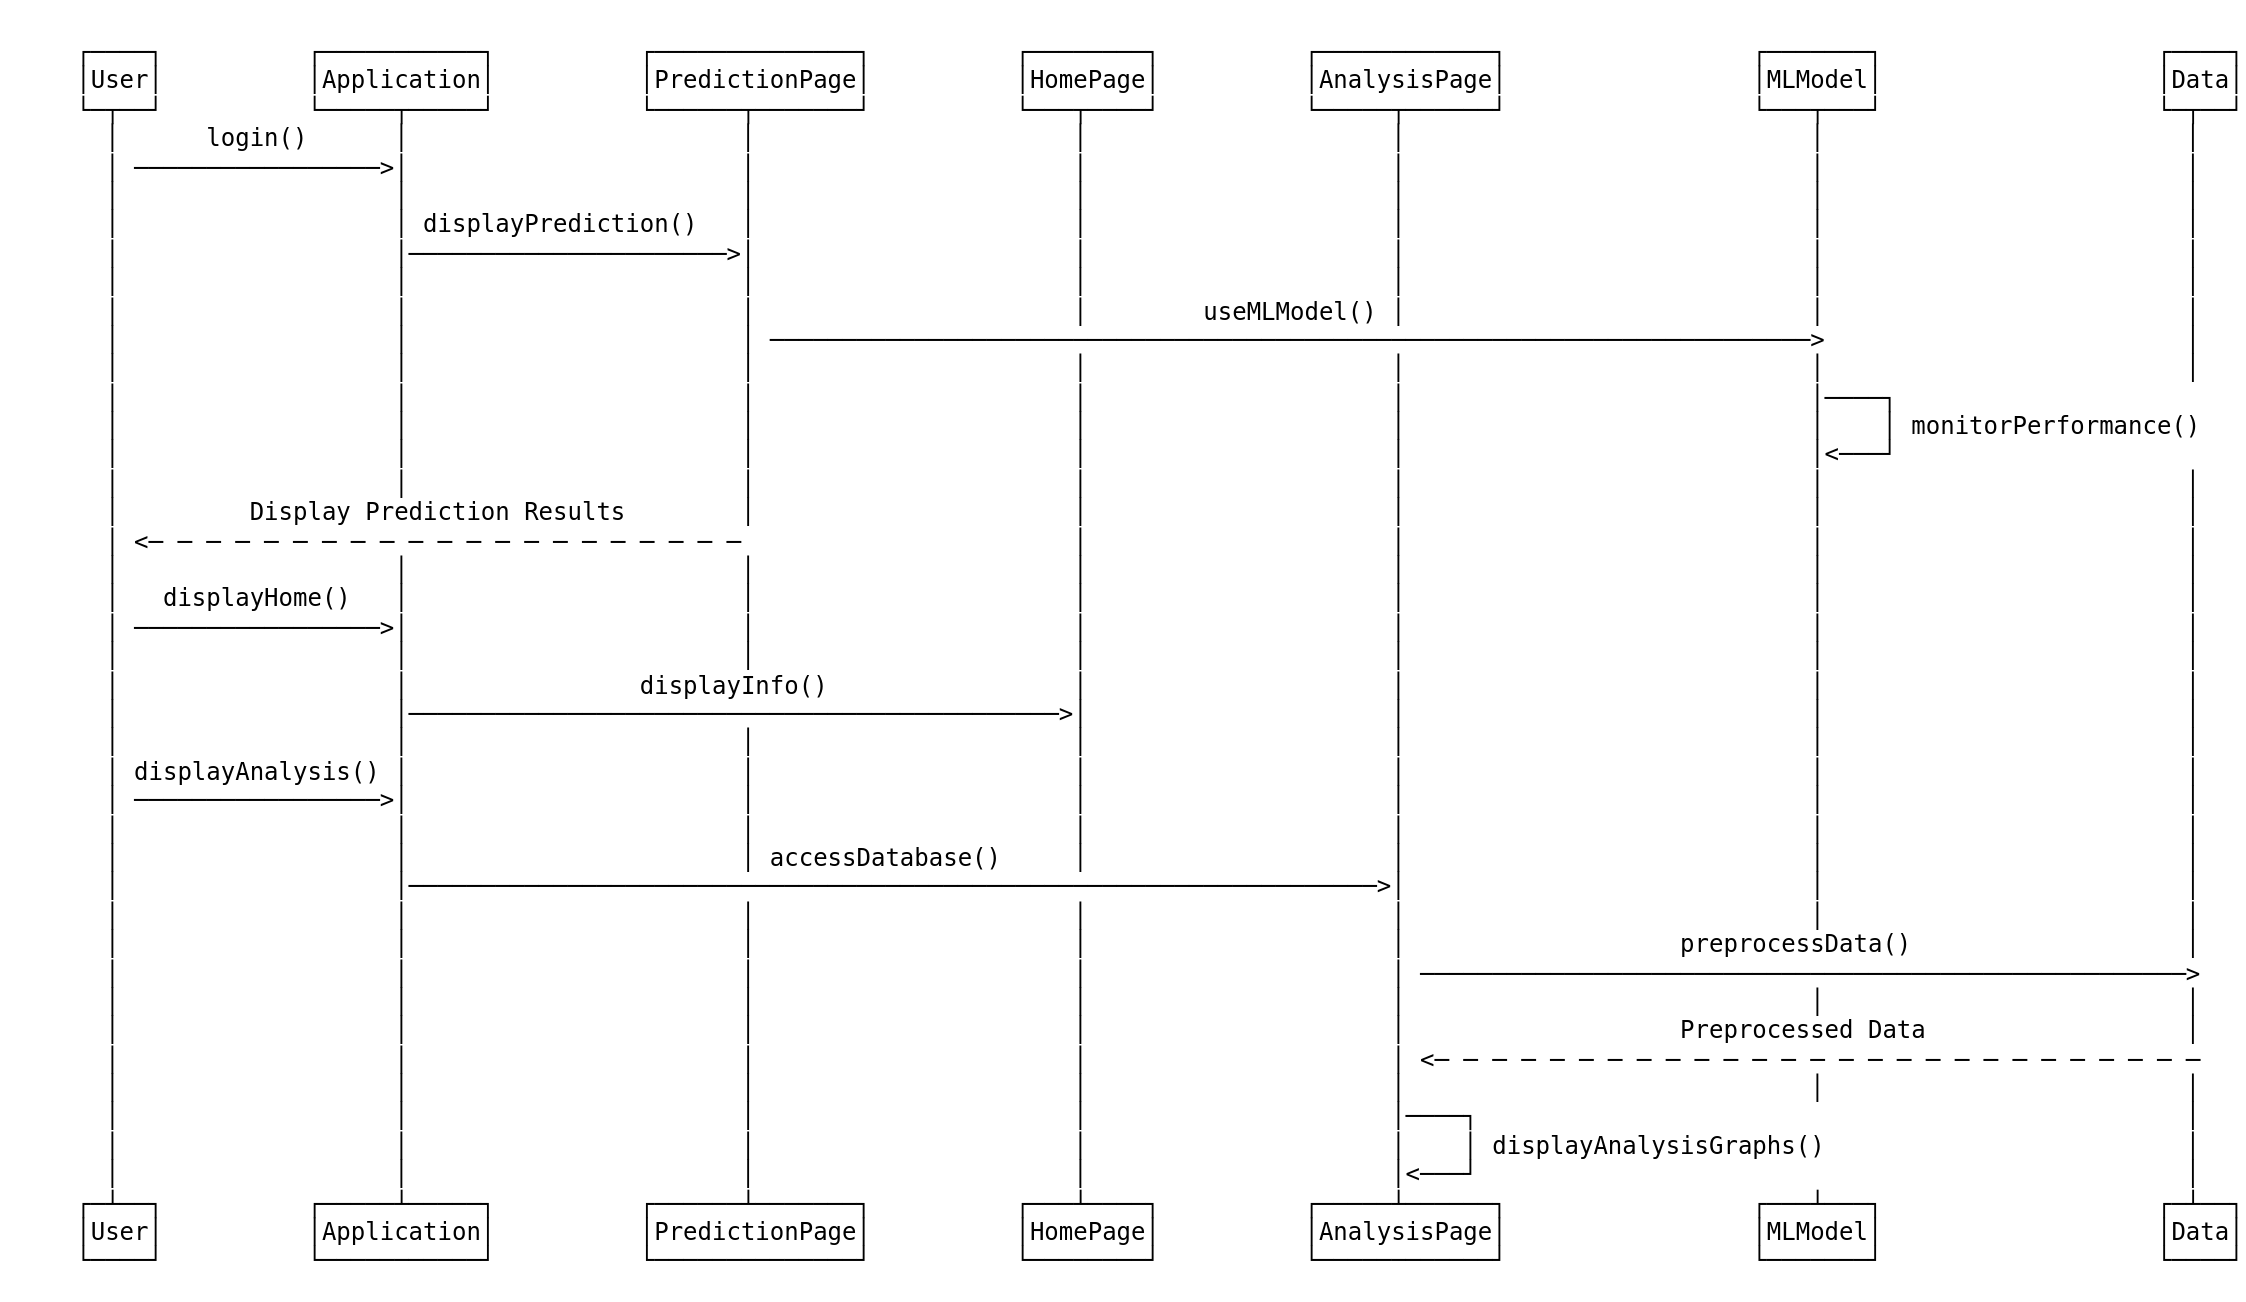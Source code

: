 <mxfile version="26.0.10">
  <diagram name="Page-1" id="2YBvvXClWsGukQMizWep">
    <mxGraphModel dx="996" dy="541" grid="1" gridSize="10" guides="1" tooltips="1" connect="1" arrows="1" fold="1" page="1" pageScale="1" pageWidth="850" pageHeight="1100" math="0" shadow="0">
      <root>
        <mxCell id="0" />
        <mxCell id="1" parent="0" />
        <UserObject label="&lt;pre&gt;     ┌────┐          ┌───────────┐          ┌──────────────┐          ┌────────┐          ┌────────────┐                 ┌───────┐                   ┌────┐&#xa;     │User│          │Application│          │PredictionPage│          │HomePage│          │AnalysisPage│                 │MLModel│                   │Data│&#xa;     └─┬──┘          └─────┬─────┘          └──────┬───────┘          └───┬────┘          └─────┬──────┘                 └───┬───┘                   └─┬──┘&#xa;       │      login()      │                       │                      │                     │                            │                         │   &#xa;       │ ─────────────────&gt;│                       │                      │                     │                            │                         │   &#xa;       │                   │                       │                      │                     │                            │                         │   &#xa;       │                   │ displayPrediction()   │                      │                     │                            │                         │   &#xa;       │                   │──────────────────────&gt;│                      │                     │                            │                         │   &#xa;       │                   │                       │                      │                     │                            │                         │   &#xa;       │                   │                       │                      │        useMLModel() │                            │                         │   &#xa;       │                   │                       │ ────────────────────────────────────────────────────────────────────────&gt;                         │   &#xa;       │                   │                       │                      │                     │                            │                         │   &#xa;       │                   │                       │                      │                     │                            │────┐                        &#xa;       │                   │                       │                      │                     │                            │    │ monitorPerformance()   &#xa;       │                   │                       │                      │                     │                            │&lt;───┘                        &#xa;       │                   │                       │                      │                     │                            │                         │   &#xa;       │         Display Prediction Results        │                      │                     │                            │                         │   &#xa;       │ &lt;─ ─ ─ ─ ─ ─ ─ ─ ─ ─ ─ ─ ─ ─ ─ ─ ─ ─ ─ ─ ─                       │                     │                            │                         │   &#xa;       │                   │                       │                      │                     │                            │                         │   &#xa;       │   displayHome()   │                       │                      │                     │                            │                         │   &#xa;       │ ─────────────────&gt;│                       │                      │                     │                            │                         │   &#xa;       │                   │                       │                      │                     │                            │                         │   &#xa;       │                   │                displayInfo()                 │                     │                            │                         │   &#xa;       │                   │─────────────────────────────────────────────&gt;│                     │                            │                         │   &#xa;       │                   │                       │                      │                     │                            │                         │   &#xa;       │ displayAnalysis() │                       │                      │                     │                            │                         │   &#xa;       │ ─────────────────&gt;│                       │                      │                     │                            │                         │   &#xa;       │                   │                       │                      │                     │                            │                         │   &#xa;       │                   │                       │ accessDatabase()     │                     │                            │                         │   &#xa;       │                   │───────────────────────────────────────────────────────────────────&gt;│                            │                         │   &#xa;       │                   │                       │                      │                     │                            │                         │   &#xa;       │                   │                       │                      │                     │                   preprocessData()                   │   &#xa;       │                   │                       │                      │                     │ ─────────────────────────────────────────────────────&gt;   &#xa;       │                   │                       │                      │                     │                            │                         │   &#xa;       │                   │                       │                      │                     │                   Preprocessed Data                  │   &#xa;       │                   │                       │                      │                     │ &lt;─ ─ ─ ─ ─ ─ ─ ─ ─ ─ ─ ─ ─ ─ ─ ─ ─ ─ ─ ─ ─ ─ ─ ─ ─ ─ ─   &#xa;       │                   │                       │                      │                     │                            │                         │   &#xa;       │                   │                       │                      │                     │────┐                                                 │   &#xa;       │                   │                       │                      │                     │    │ displayAnalysisGraphs()                         │   &#xa;       │                   │                       │                      │                     │&lt;───┘                                                 │   &#xa;     ┌─┴──┐          ┌─────┴─────┐          ┌──────┴───────┐          ┌───┴────┐          ┌─────┴──────┐                 ┌───┴───┐                   ┌─┴──┐&#xa;     │User│          │Application│          │PredictionPage│          │HomePage│          │AnalysisPage│                 │MLModel│                   │Data│&#xa;     └────┘          └───────────┘          └──────────────┘          └────────┘          └────────────┘                 └───────┘                   └────┘&#xa;&lt;/pre&gt;" plantUmlData="{&#xa;  &quot;data&quot;: &quot;@startuml\nparticipant User\nparticipant Application\nparticipant PredictionPage\nparticipant HomePage\nparticipant AnalysisPage\nparticipant MLModel\nparticipant Data\n\nUser -&gt; Application: login()\nApplication -&gt; PredictionPage: displayPrediction()\nPredictionPage -&gt; MLModel: useMLModel()\nMLModel -&gt; MLModel: monitorPerformance()\nPredictionPage --&gt; User: Display Prediction Results\nUser -&gt; Application: displayHome()\nApplication -&gt; HomePage: displayInfo()\nUser -&gt; Application: displayAnalysis()\nApplication -&gt; AnalysisPage: accessDatabase()\nAnalysisPage -&gt; Data: preprocessData()\nData --&gt; AnalysisPage: Preprocessed Data\nAnalysisPage -&gt; AnalysisPage: displayAnalysisGraphs()\n@enduml&quot;,&#xa;  &quot;format&quot;: &quot;txt&quot;&#xa;}" id="9b2HrIvsoEkOR-2li1wc-3">
          <mxCell style="text;html=1;align=left;verticalAlign=top;" vertex="1" parent="1">
            <mxGeometry x="50" y="70" width="1020" height="540" as="geometry" />
          </mxCell>
        </UserObject>
      </root>
    </mxGraphModel>
  </diagram>
</mxfile>
